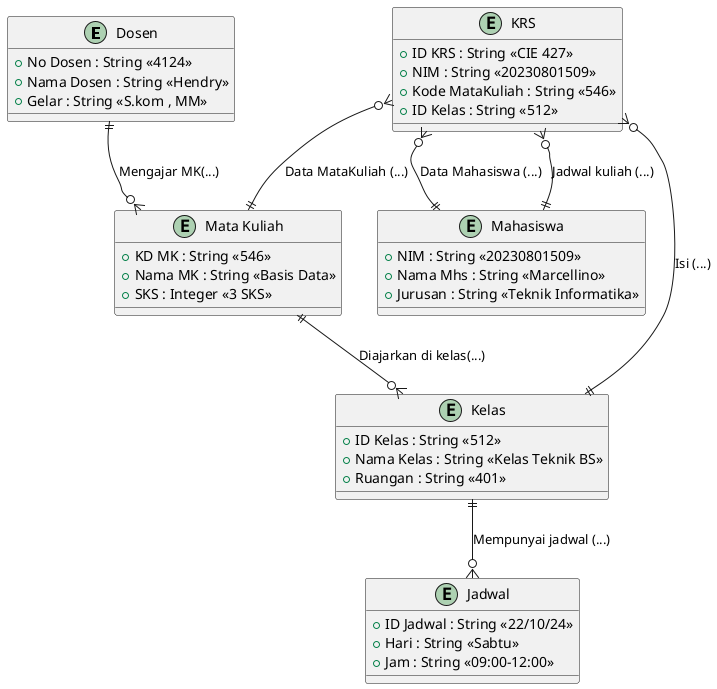 @startuml

skinparam entity {
    BackgroundColor #F9F9F9
    BorderColor #005DAA
}

entity "Dosen" as Dosen {
    + No Dosen : String <<4124>>
    + Nama Dosen : String <<Hendry>>
    + Gelar : String <<S.kom , MM>>
}

entity "Mahasiswa" as Mahasiswa {
    + NIM : String <<20230801509>>
    + Nama Mhs : String <<Marcellino>>
    + Jurusan : String <<Teknik Informatika>>
}

entity "Mata Kuliah" as MataKuliah {
    + KD MK : String <<546>>
    + Nama MK : String <<Basis Data>>
    + SKS : Integer <<3 SKS>>
}

entity "Kelas" as Kelas {
    + ID Kelas : String <<512>>
    + Nama Kelas : String <<Kelas Teknik BS>>
    + Ruangan : String <<401>>
}

entity "Jadwal" as Jadwal {
    + ID Jadwal : String <<22/10/24>>
    + Hari : String <<Sabtu>>
    + Jam : String <<09:00-12:00>>
}

entity "KRS" as KRS {
    + ID KRS : String <<CIE 427>>
    + NIM : String <<20230801509>>
    + Kode MataKuliah : String <<546>>
    + ID Kelas : String <<512>>
}

Dosen ||--o{ MataKuliah : "Mengajar MK(...)"
MataKuliah ||--o{ Kelas : "Diajarkan di kelas(...)"
Kelas ||--o{ Jadwal : "Mempunyai jadwal (...)"
Mahasiswa ||--o{ KRS : "Jadwal kuliah (...)"
KRS }o--|| Mahasiswa : "Data Mahasiswa (...)"
KRS }o--|| MataKuliah : "Data MataKuliah (...)"
KRS }o--|| Kelas : "Isi (...)"

@enduml
